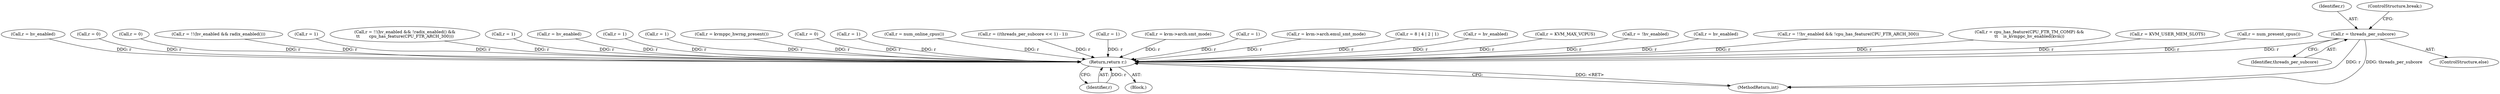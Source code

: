 digraph "0_linux_ac64115a66c18c01745bbd3c47a36b124e5fd8c0@API" {
"1000215" [label="(Call,r = threads_per_subcore)"];
"1000351" [label="(Return,return r;)"];
"1000281" [label="(Call,r = hv_enabled)"];
"1000175" [label="(Call,r = 0)"];
"1000249" [label="(Call,r = 0)"];
"1000259" [label="(Call,r = !!(hv_enabled && radix_enabled()))"];
"1000154" [label="(Call,r = 1)"];
"1000268" [label="(Call,r = !!(hv_enabled && !radix_enabled() &&\n\t\t       cpu_has_feature(CPU_FTR_ARCH_300)))"];
"1000140" [label="(Call,r = 1)"];
"1000353" [label="(MethodReturn,int)"];
"1000110" [label="(Block,)"];
"1000170" [label="(Call,r = hv_enabled)"];
"1000312" [label="(Call,r = 1)"];
"1000317" [label="(Call,r = 1)"];
"1000216" [label="(Identifier,r)"];
"1000254" [label="(Call,r = kvmppc_hwrng_present())"];
"1000351" [label="(Return,return r;)"];
"1000347" [label="(Call,r = 0)"];
"1000165" [label="(Call,r = 1)"];
"1000297" [label="(Call,r = num_online_cpus())"];
"1000230" [label="(Call,r = ((threads_per_subcore << 1) - 1))"];
"1000211" [label="(Call,r = 1)"];
"1000197" [label="(Call,r = kvm->arch.smt_mode)"];
"1000220" [label="(Call,r = 1)"];
"1000189" [label="(Call,r = kvm->arch.emul_smt_mode)"];
"1000238" [label="(Call,r = 8 | 4 | 2 | 1)"];
"1000333" [label="(Call,r = hv_enabled)"];
"1000214" [label="(ControlStructure,else)"];
"1000307" [label="(Call,r = KVM_MAX_VCPUS)"];
"1000217" [label="(Identifier,threads_per_subcore)"];
"1000148" [label="(Call,r = !hv_enabled)"];
"1000286" [label="(Call,r = hv_enabled)"];
"1000322" [label="(Call,r = !!hv_enabled && !cpu_has_feature(CPU_FTR_ARCH_300))"];
"1000352" [label="(Identifier,r)"];
"1000338" [label="(Call,r = cpu_has_feature(CPU_FTR_TM_COMP) &&\n\t\t    is_kvmppc_hv_enabled(kvm))"];
"1000302" [label="(Call,r = KVM_USER_MEM_SLOTS)"];
"1000218" [label="(ControlStructure,break;)"];
"1000293" [label="(Call,r = num_present_cpus())"];
"1000215" [label="(Call,r = threads_per_subcore)"];
"1000215" -> "1000214"  [label="AST: "];
"1000215" -> "1000217"  [label="CFG: "];
"1000216" -> "1000215"  [label="AST: "];
"1000217" -> "1000215"  [label="AST: "];
"1000218" -> "1000215"  [label="CFG: "];
"1000215" -> "1000353"  [label="DDG: r"];
"1000215" -> "1000353"  [label="DDG: threads_per_subcore"];
"1000215" -> "1000351"  [label="DDG: r"];
"1000351" -> "1000110"  [label="AST: "];
"1000351" -> "1000352"  [label="CFG: "];
"1000352" -> "1000351"  [label="AST: "];
"1000353" -> "1000351"  [label="CFG: "];
"1000351" -> "1000353"  [label="DDG: <RET>"];
"1000352" -> "1000351"  [label="DDG: r"];
"1000220" -> "1000351"  [label="DDG: r"];
"1000281" -> "1000351"  [label="DDG: r"];
"1000312" -> "1000351"  [label="DDG: r"];
"1000140" -> "1000351"  [label="DDG: r"];
"1000230" -> "1000351"  [label="DDG: r"];
"1000211" -> "1000351"  [label="DDG: r"];
"1000170" -> "1000351"  [label="DDG: r"];
"1000322" -> "1000351"  [label="DDG: r"];
"1000249" -> "1000351"  [label="DDG: r"];
"1000307" -> "1000351"  [label="DDG: r"];
"1000197" -> "1000351"  [label="DDG: r"];
"1000333" -> "1000351"  [label="DDG: r"];
"1000259" -> "1000351"  [label="DDG: r"];
"1000338" -> "1000351"  [label="DDG: r"];
"1000297" -> "1000351"  [label="DDG: r"];
"1000293" -> "1000351"  [label="DDG: r"];
"1000238" -> "1000351"  [label="DDG: r"];
"1000189" -> "1000351"  [label="DDG: r"];
"1000317" -> "1000351"  [label="DDG: r"];
"1000286" -> "1000351"  [label="DDG: r"];
"1000254" -> "1000351"  [label="DDG: r"];
"1000302" -> "1000351"  [label="DDG: r"];
"1000268" -> "1000351"  [label="DDG: r"];
"1000165" -> "1000351"  [label="DDG: r"];
"1000154" -> "1000351"  [label="DDG: r"];
"1000347" -> "1000351"  [label="DDG: r"];
"1000148" -> "1000351"  [label="DDG: r"];
"1000175" -> "1000351"  [label="DDG: r"];
}
